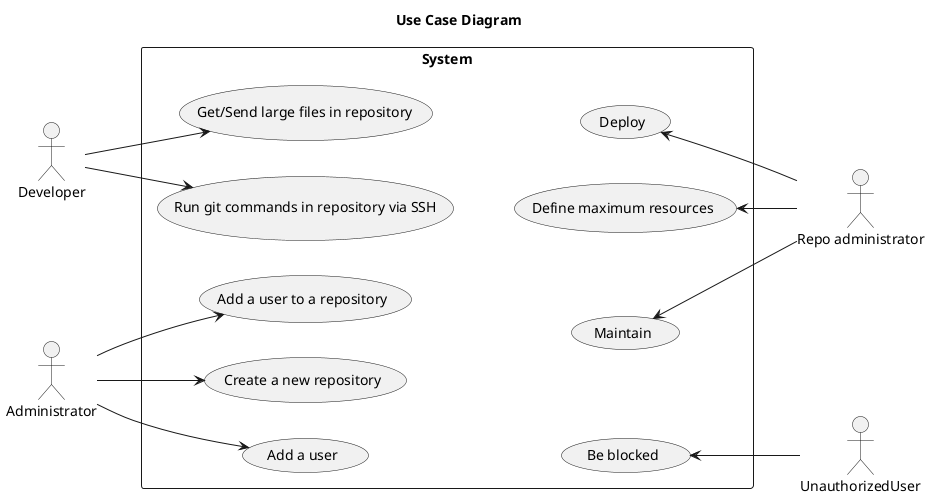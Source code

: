 @startuml use_cases

title Use Case Diagram

left to right direction

actor Developer
actor "Repo administrator" as repo_admin
actor UnauthorizedUser

rectangle System {
    usecase "Create a new repository" as UC1
    usecase "Add a user" as UC2
    usecase "Add a user to a repository" as UC3

    usecase "Run git commands in repository via SSH" as UC4
    usecase "Get/Send large files in repository" as UC5

    usecase "Be blocked" as UC6

    usecase "Define maximum resources" as UC7
    usecase "Deploy" as UC8
    usecase "Maintain" as UC9
}

Administrator --> UC1
Administrator --> UC2
Administrator --> UC3

Developer --> UC4
Developer --> UC5

UC6 <-- UnauthorizedUser

UC4 -[hidden]- UC7
UC5 -[hidden]- UC8
UC1 -[hidden]- UC9
UC2 -[hidden]- UC6

UC7 <-- repo_admin
UC8 <-- repo_admin
UC9 <-- repo_admin

@enduml
